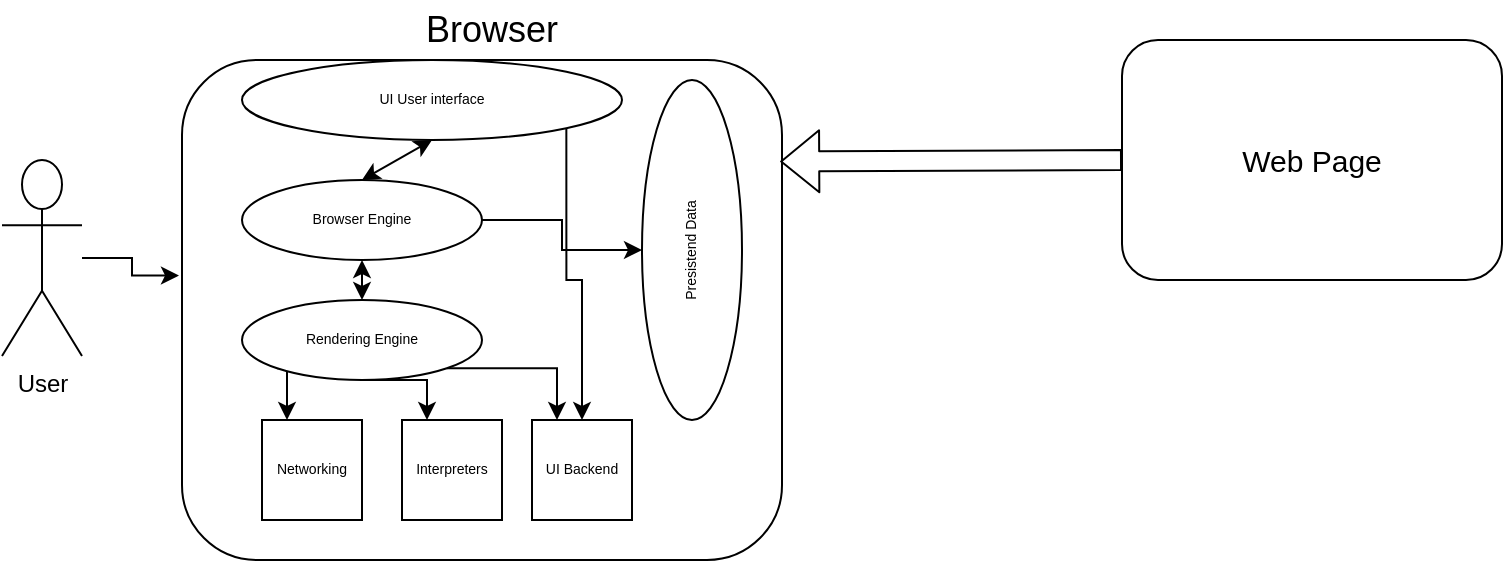 <mxfile version="13.6.9" type="github">
  <diagram id="Eqwke_HhmLvWLNneVtzT" name="Page-1">
    <mxGraphModel dx="1483" dy="829" grid="1" gridSize="10" guides="1" tooltips="1" connect="1" arrows="1" fold="1" page="1" pageScale="1" pageWidth="1169" pageHeight="1654" math="0" shadow="0">
      <root>
        <mxCell id="0" />
        <mxCell id="1" parent="0" />
        <mxCell id="SaH7dBqJlPI-hQkOhFP4-9" style="edgeStyle=orthogonalEdgeStyle;rounded=0;orthogonalLoop=1;jettySize=auto;html=1;entryX=-0.005;entryY=0.431;entryDx=0;entryDy=0;entryPerimeter=0;" edge="1" parent="1" source="SaH7dBqJlPI-hQkOhFP4-1" target="SaH7dBqJlPI-hQkOhFP4-2">
          <mxGeometry relative="1" as="geometry" />
        </mxCell>
        <mxCell id="SaH7dBqJlPI-hQkOhFP4-1" value="User&lt;br&gt;" style="shape=umlActor;verticalLabelPosition=bottom;verticalAlign=top;html=1;outlineConnect=0;" vertex="1" parent="1">
          <mxGeometry x="50" y="100" width="40" height="98" as="geometry" />
        </mxCell>
        <mxCell id="SaH7dBqJlPI-hQkOhFP4-2" value="" style="rounded=1;whiteSpace=wrap;html=1;" vertex="1" parent="1">
          <mxGeometry x="140" y="50" width="300" height="250" as="geometry" />
        </mxCell>
        <mxCell id="SaH7dBqJlPI-hQkOhFP4-3" value="" style="rounded=1;whiteSpace=wrap;html=1;" vertex="1" parent="1">
          <mxGeometry x="610" y="40" width="190" height="120" as="geometry" />
        </mxCell>
        <mxCell id="SaH7dBqJlPI-hQkOhFP4-5" value="&lt;font style=&quot;font-size: 18px&quot;&gt;Browser&lt;/font&gt;" style="text;html=1;strokeColor=none;fillColor=none;align=center;verticalAlign=middle;whiteSpace=wrap;rounded=0;" vertex="1" parent="1">
          <mxGeometry x="275" y="20" width="40" height="30" as="geometry" />
        </mxCell>
        <mxCell id="SaH7dBqJlPI-hQkOhFP4-21" style="edgeStyle=orthogonalEdgeStyle;rounded=0;orthogonalLoop=1;jettySize=auto;html=1;exitX=1;exitY=1;exitDx=0;exitDy=0;fontSize=7;" edge="1" parent="1" source="SaH7dBqJlPI-hQkOhFP4-6" target="SaH7dBqJlPI-hQkOhFP4-12">
          <mxGeometry relative="1" as="geometry" />
        </mxCell>
        <mxCell id="SaH7dBqJlPI-hQkOhFP4-6" value="" style="ellipse;whiteSpace=wrap;html=1;" vertex="1" parent="1">
          <mxGeometry x="170" y="50" width="190" height="40" as="geometry" />
        </mxCell>
        <mxCell id="SaH7dBqJlPI-hQkOhFP4-23" style="edgeStyle=orthogonalEdgeStyle;rounded=0;orthogonalLoop=1;jettySize=auto;html=1;exitX=1;exitY=0.5;exitDx=0;exitDy=0;fontSize=7;" edge="1" parent="1" source="SaH7dBqJlPI-hQkOhFP4-7" target="SaH7dBqJlPI-hQkOhFP4-13">
          <mxGeometry relative="1" as="geometry" />
        </mxCell>
        <mxCell id="SaH7dBqJlPI-hQkOhFP4-7" value="" style="ellipse;whiteSpace=wrap;html=1;" vertex="1" parent="1">
          <mxGeometry x="170" y="110" width="120" height="40" as="geometry" />
        </mxCell>
        <mxCell id="SaH7dBqJlPI-hQkOhFP4-17" style="edgeStyle=orthogonalEdgeStyle;rounded=0;orthogonalLoop=1;jettySize=auto;html=1;exitX=0;exitY=1;exitDx=0;exitDy=0;entryX=0.25;entryY=0;entryDx=0;entryDy=0;fontSize=7;" edge="1" parent="1" source="SaH7dBqJlPI-hQkOhFP4-8" target="SaH7dBqJlPI-hQkOhFP4-10">
          <mxGeometry relative="1" as="geometry" />
        </mxCell>
        <mxCell id="SaH7dBqJlPI-hQkOhFP4-19" style="edgeStyle=orthogonalEdgeStyle;rounded=0;orthogonalLoop=1;jettySize=auto;html=1;exitX=0.5;exitY=1;exitDx=0;exitDy=0;entryX=0.25;entryY=0;entryDx=0;entryDy=0;fontSize=7;" edge="1" parent="1" source="SaH7dBqJlPI-hQkOhFP4-8" target="SaH7dBqJlPI-hQkOhFP4-11">
          <mxGeometry relative="1" as="geometry" />
        </mxCell>
        <mxCell id="SaH7dBqJlPI-hQkOhFP4-20" style="edgeStyle=orthogonalEdgeStyle;rounded=0;orthogonalLoop=1;jettySize=auto;html=1;exitX=1;exitY=1;exitDx=0;exitDy=0;entryX=0.25;entryY=0;entryDx=0;entryDy=0;fontSize=7;" edge="1" parent="1" source="SaH7dBqJlPI-hQkOhFP4-8" target="SaH7dBqJlPI-hQkOhFP4-12">
          <mxGeometry relative="1" as="geometry" />
        </mxCell>
        <mxCell id="SaH7dBqJlPI-hQkOhFP4-8" value="" style="ellipse;whiteSpace=wrap;html=1;" vertex="1" parent="1">
          <mxGeometry x="170" y="170" width="120" height="40" as="geometry" />
        </mxCell>
        <mxCell id="SaH7dBqJlPI-hQkOhFP4-10" value="" style="whiteSpace=wrap;html=1;aspect=fixed;" vertex="1" parent="1">
          <mxGeometry x="180" y="230" width="50" height="50" as="geometry" />
        </mxCell>
        <mxCell id="SaH7dBqJlPI-hQkOhFP4-11" value="" style="whiteSpace=wrap;html=1;aspect=fixed;" vertex="1" parent="1">
          <mxGeometry x="250" y="230" width="50" height="50" as="geometry" />
        </mxCell>
        <mxCell id="SaH7dBqJlPI-hQkOhFP4-12" value="" style="whiteSpace=wrap;html=1;aspect=fixed;" vertex="1" parent="1">
          <mxGeometry x="315" y="230" width="50" height="50" as="geometry" />
        </mxCell>
        <mxCell id="SaH7dBqJlPI-hQkOhFP4-13" value="" style="ellipse;whiteSpace=wrap;html=1;rotation=-90;" vertex="1" parent="1">
          <mxGeometry x="310" y="120" width="170" height="50" as="geometry" />
        </mxCell>
        <mxCell id="SaH7dBqJlPI-hQkOhFP4-14" value="" style="endArrow=classic;startArrow=classic;html=1;entryX=0.5;entryY=1;entryDx=0;entryDy=0;exitX=0.5;exitY=0;exitDx=0;exitDy=0;" edge="1" parent="1" source="SaH7dBqJlPI-hQkOhFP4-7" target="SaH7dBqJlPI-hQkOhFP4-6">
          <mxGeometry width="50" height="50" relative="1" as="geometry">
            <mxPoint x="290" y="130" as="sourcePoint" />
            <mxPoint x="340" y="80" as="targetPoint" />
          </mxGeometry>
        </mxCell>
        <mxCell id="SaH7dBqJlPI-hQkOhFP4-15" value="" style="endArrow=classic;startArrow=classic;html=1;fontSize=7;entryX=0.5;entryY=1;entryDx=0;entryDy=0;exitX=0.5;exitY=0;exitDx=0;exitDy=0;" edge="1" parent="1" source="SaH7dBqJlPI-hQkOhFP4-8" target="SaH7dBqJlPI-hQkOhFP4-7">
          <mxGeometry width="50" height="50" relative="1" as="geometry">
            <mxPoint x="270" y="210" as="sourcePoint" />
            <mxPoint x="320" y="160" as="targetPoint" />
          </mxGeometry>
        </mxCell>
        <mxCell id="SaH7dBqJlPI-hQkOhFP4-24" value="UI User interface" style="text;html=1;strokeColor=none;fillColor=none;align=center;verticalAlign=middle;whiteSpace=wrap;rounded=0;fontSize=7;" vertex="1" parent="1">
          <mxGeometry x="225" y="60" width="80" height="20" as="geometry" />
        </mxCell>
        <mxCell id="SaH7dBqJlPI-hQkOhFP4-25" value="Browser Engine" style="text;html=1;strokeColor=none;fillColor=none;align=center;verticalAlign=middle;whiteSpace=wrap;rounded=0;fontSize=7;" vertex="1" parent="1">
          <mxGeometry x="180" y="120" width="100" height="20" as="geometry" />
        </mxCell>
        <mxCell id="SaH7dBqJlPI-hQkOhFP4-26" value="Rendering Engine" style="text;html=1;strokeColor=none;fillColor=none;align=center;verticalAlign=middle;whiteSpace=wrap;rounded=0;fontSize=7;" vertex="1" parent="1">
          <mxGeometry x="190" y="180" width="80" height="20" as="geometry" />
        </mxCell>
        <mxCell id="SaH7dBqJlPI-hQkOhFP4-27" value="Networking" style="text;html=1;strokeColor=none;fillColor=none;align=center;verticalAlign=middle;whiteSpace=wrap;rounded=0;fontSize=7;" vertex="1" parent="1">
          <mxGeometry x="185" y="245" width="40" height="20" as="geometry" />
        </mxCell>
        <mxCell id="SaH7dBqJlPI-hQkOhFP4-28" value="Interpreters" style="text;html=1;strokeColor=none;fillColor=none;align=center;verticalAlign=middle;whiteSpace=wrap;rounded=0;fontSize=7;" vertex="1" parent="1">
          <mxGeometry x="255" y="245" width="40" height="20" as="geometry" />
        </mxCell>
        <mxCell id="SaH7dBqJlPI-hQkOhFP4-29" value="UI Backend" style="text;html=1;strokeColor=none;fillColor=none;align=center;verticalAlign=middle;whiteSpace=wrap;rounded=0;fontSize=7;" vertex="1" parent="1">
          <mxGeometry x="320" y="245" width="40" height="20" as="geometry" />
        </mxCell>
        <mxCell id="SaH7dBqJlPI-hQkOhFP4-30" value="Presistend Data" style="text;html=1;strokeColor=none;fillColor=none;align=center;verticalAlign=middle;whiteSpace=wrap;rounded=0;fontSize=7;rotation=-90;" vertex="1" parent="1">
          <mxGeometry x="340" y="135" width="110" height="20" as="geometry" />
        </mxCell>
        <mxCell id="SaH7dBqJlPI-hQkOhFP4-31" value="&lt;font style=&quot;font-size: 15px&quot;&gt;Web Page&lt;/font&gt;" style="text;html=1;strokeColor=none;fillColor=none;align=center;verticalAlign=middle;whiteSpace=wrap;rounded=0;fontSize=7;" vertex="1" parent="1">
          <mxGeometry x="650" y="90" width="110" height="20" as="geometry" />
        </mxCell>
        <mxCell id="SaH7dBqJlPI-hQkOhFP4-32" value="" style="shape=flexArrow;endArrow=classic;html=1;fontSize=7;exitX=0;exitY=0.5;exitDx=0;exitDy=0;entryX=0.997;entryY=0.203;entryDx=0;entryDy=0;entryPerimeter=0;" edge="1" parent="1" source="SaH7dBqJlPI-hQkOhFP4-3" target="SaH7dBqJlPI-hQkOhFP4-2">
          <mxGeometry width="50" height="50" relative="1" as="geometry">
            <mxPoint x="440" y="110" as="sourcePoint" />
            <mxPoint x="570" y="280" as="targetPoint" />
          </mxGeometry>
        </mxCell>
      </root>
    </mxGraphModel>
  </diagram>
</mxfile>
